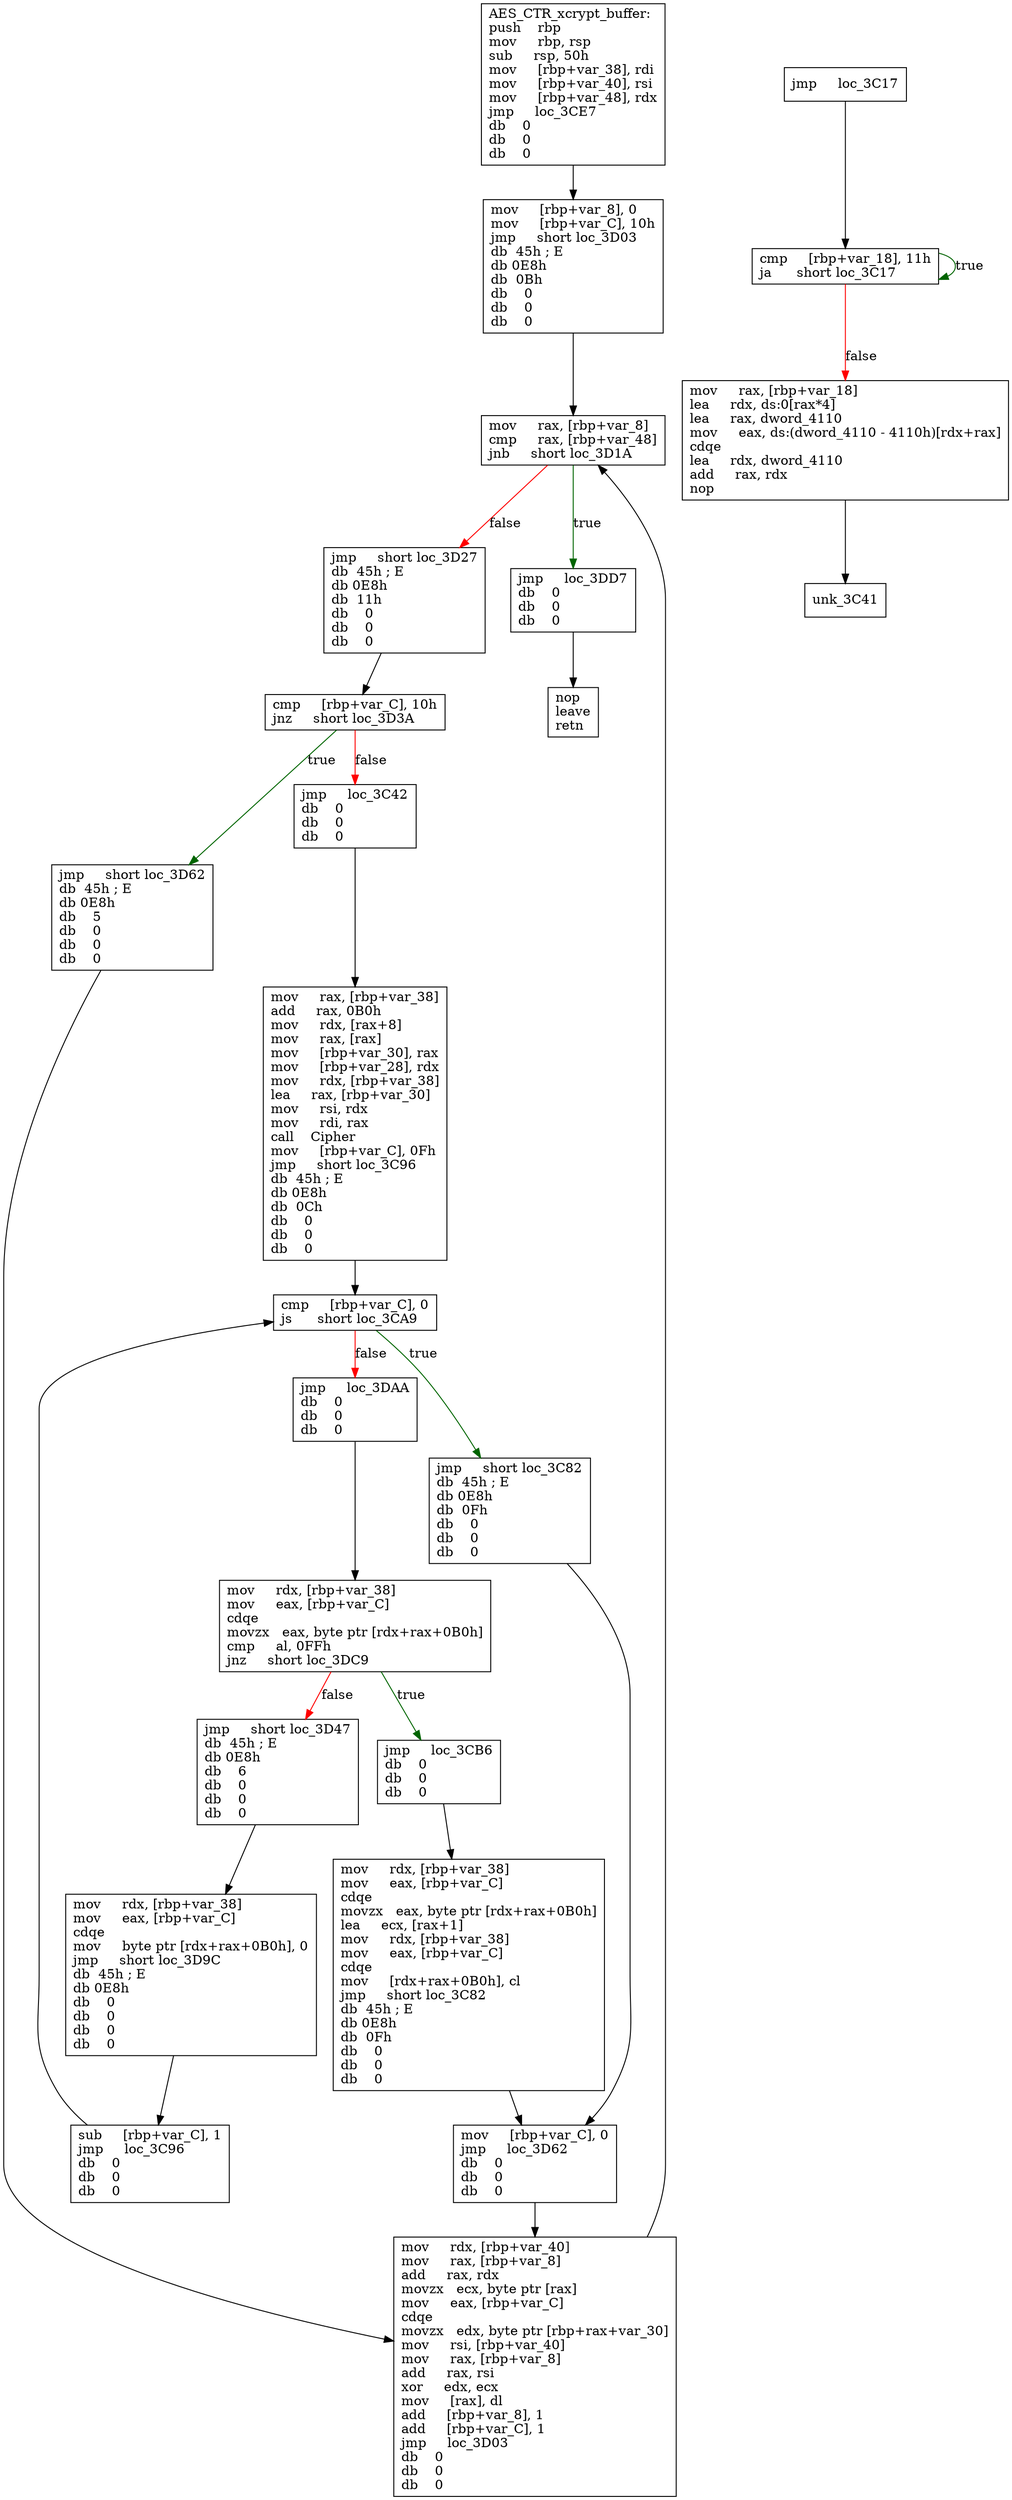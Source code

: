 digraph "AES_CTR_xcrypt_buffer" {
	graph [
	];
	node [
		shape = "box"
	];
	edge [
	];
	"0" [
		label = "AES_CTR_xcrypt_buffer:\lpush    rbp\lmov     rbp, rsp\lsub     rsp, 50h\lmov     [rbp+var_38], rdi\lmov     [rbp+var_40], rsi\lmov     [rbp+var_48], rdx\ljmp     loc_3CE7\ldb    0\ldb    0\ldb    0\l"
	];
	"1" [
		label = "cmp     [rbp+var_18], 11h\lja      short loc_3C17\l"
	];
	"2" [
		label = "mov     rax, [rbp+var_18]\llea     rdx, ds:0[rax*4]\llea     rax, dword_4110\lmov     eax, ds:(dword_4110 - 4110h)[rdx+rax]\lcdqe\llea     rdx, dword_4110\ladd     rax, rdx\lnop\l"
	];
	"3" [
		label = "mov     rax, [rbp+var_38]\ladd     rax, 0B0h\lmov     rdx, [rax+8]\lmov     rax, [rax]\lmov     [rbp+var_30], rax\lmov     [rbp+var_28], rdx\lmov     rdx, [rbp+var_38]\llea     rax, [rbp+var_30]\lmov     rsi, rdx\lmov     rdi, rax\lcall    Cipher\lmov     [rbp+var_C], 0Fh\ljmp     short loc_3C96\ldb  45h ; E\ldb 0E8h\ldb  0Ch\ldb    0\ldb    0\ldb    0\l"
	];
	"4" [
		label = "mov     [rbp+var_C], 0\ljmp     loc_3D62\ldb    0\ldb    0\ldb    0\l"
	];
	"5" [
		label = "cmp     [rbp+var_C], 0\ljs      short loc_3CA9\l"
	];
	"6" [
		label = "jmp     loc_3DAA\ldb    0\ldb    0\ldb    0\l"
	];
	"7" [
		label = "jmp     short loc_3C82\ldb  45h ; E\ldb 0E8h\ldb  0Fh\ldb    0\ldb    0\ldb    0\l"
	];
	"8" [
		label = "mov     rdx, [rbp+var_38]\lmov     eax, [rbp+var_C]\lcdqe\lmovzx   eax, byte ptr [rdx+rax+0B0h]\llea     ecx, [rax+1]\lmov     rdx, [rbp+var_38]\lmov     eax, [rbp+var_C]\lcdqe\lmov     [rdx+rax+0B0h], cl\ljmp     short loc_3C82\ldb  45h ; E\ldb 0E8h\ldb  0Fh\ldb    0\ldb    0\ldb    0\l"
	];
	"9" [
		label = "mov     [rbp+var_8], 0\lmov     [rbp+var_C], 10h\ljmp     short loc_3D03\ldb  45h ; E\ldb 0E8h\ldb  0Bh\ldb    0\ldb    0\ldb    0\l"
	];
	"10" [
		label = "mov     rax, [rbp+var_8]\lcmp     rax, [rbp+var_48]\ljnb     short loc_3D1A\l"
	];
	"11" [
		label = "jmp     short loc_3D27\ldb  45h ; E\ldb 0E8h\ldb  11h\ldb    0\ldb    0\ldb    0\l"
	];
	"12" [
		label = "jmp     loc_3DD7\ldb    0\ldb    0\ldb    0\l"
	];
	"13" [
		label = "cmp     [rbp+var_C], 10h\ljnz     short loc_3D3A\l"
	];
	"14" [
		label = "jmp     loc_3C42\ldb    0\ldb    0\ldb    0\l"
	];
	"15" [
		label = "jmp     short loc_3D62\ldb  45h ; E\ldb 0E8h\ldb    5\ldb    0\ldb    0\ldb    0\l"
	];
	"16" [
		label = "mov     rdx, [rbp+var_38]\lmov     eax, [rbp+var_C]\lcdqe\lmov     byte ptr [rdx+rax+0B0h], 0\ljmp     short loc_3D9C\ldb  45h ; E\ldb 0E8h\ldb    0\ldb    0\ldb    0\ldb    0\l"
	];
	"17" [
		label = "mov     rdx, [rbp+var_40]\lmov     rax, [rbp+var_8]\ladd     rax, rdx\lmovzx   ecx, byte ptr [rax]\lmov     eax, [rbp+var_C]\lcdqe\lmovzx   edx, byte ptr [rbp+rax+var_30]\lmov     rsi, [rbp+var_40]\lmov     rax, [rbp+var_8]\ladd     rax, rsi\lxor     edx, ecx\lmov     [rax], dl\ladd     [rbp+var_8], 1\ladd     [rbp+var_C], 1\ljmp     loc_3D03\ldb    0\ldb    0\ldb    0\l"
	];
	"18" [
		label = "sub     [rbp+var_C], 1\ljmp     loc_3C96\ldb    0\ldb    0\ldb    0\l"
	];
	"19" [
		label = "mov     rdx, [rbp+var_38]\lmov     eax, [rbp+var_C]\lcdqe\lmovzx   eax, byte ptr [rdx+rax+0B0h]\lcmp     al, 0FFh\ljnz     short loc_3DC9\l"
	];
	"20" [
		label = "jmp     short loc_3D47\ldb  45h ; E\ldb 0E8h\ldb    6\ldb    0\ldb    0\ldb    0\l"
	];
	"21" [
		label = "jmp     loc_3CB6\ldb    0\ldb    0\ldb    0\l"
	];
	"22" [
		label = "jmp     loc_3C17\l"
	];
	"23" [
		label = "nop\lleave\lretn\l"
	];
	"24" [
		label = "unk_3C41\l"
	];
// node 0
	"0" -> "9" [ ];
// node 1
	"1" -> "2" [ label = "false", color = red ];
	"1" -> "1" [ label = "true", color = darkgreen ];
// node 2
	"2" -> "24" [ ];
// node 3
	"3" -> "5" [ ];
// node 4
	"4" -> "17" [ ];
// node 5
	"5" -> "6" [ label = "false", color = red ];
	"5" -> "7" [ label = "true", color = darkgreen ];
// node 6
	"6" -> "19" [ ];
// node 7
	"7" -> "4" [ ];
// node 8
	"8" -> "4" [ ];
// node 9
	"9" -> "10" [ ];
// node 10
	"10" -> "11" [ label = "false", color = red ];
	"10" -> "12" [ label = "true", color = darkgreen ];
// node 11
	"11" -> "13" [ ];
// node 12
	"12" -> "23" [ ];
// node 13
	"13" -> "14" [ label = "false", color = red ];
	"13" -> "15" [ label = "true", color = darkgreen ];
// node 14
	"14" -> "3" [ ];
// node 15
	"15" -> "17" [ ];
// node 16
	"16" -> "18" [ ];
// node 17
	"17" -> "10" [ ];
// node 18
	"18" -> "5" [ ];
// node 19
	"19" -> "20" [ label = "false", color = red ];
	"19" -> "21" [ label = "true", color = darkgreen ];
// node 20
	"20" -> "16" [ ];
// node 21
	"21" -> "8" [ ];
// node 22
	"22" -> "1" [ ];
// node 23
// node 24
}
